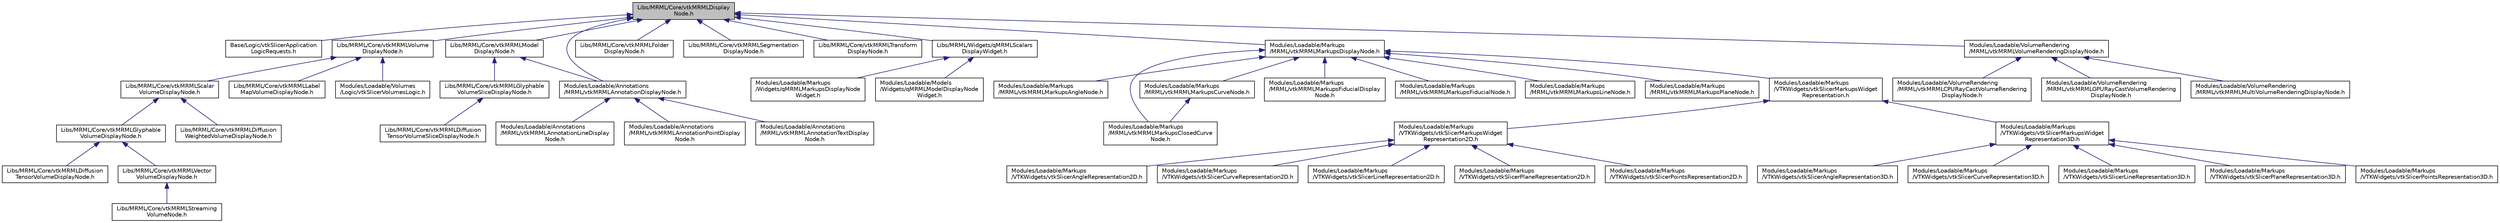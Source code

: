 digraph "Libs/MRML/Core/vtkMRMLDisplayNode.h"
{
  bgcolor="transparent";
  edge [fontname="Helvetica",fontsize="10",labelfontname="Helvetica",labelfontsize="10"];
  node [fontname="Helvetica",fontsize="10",shape=record];
  Node18 [label="Libs/MRML/Core/vtkMRMLDisplay\lNode.h",height=0.2,width=0.4,color="black", fillcolor="grey75", style="filled", fontcolor="black"];
  Node18 -> Node19 [dir="back",color="midnightblue",fontsize="10",style="solid",fontname="Helvetica"];
  Node19 [label="Base/Logic/vtkSlicerApplication\lLogicRequests.h",height=0.2,width=0.4,color="black",URL="$vtkSlicerApplicationLogicRequests_8h.html"];
  Node18 -> Node20 [dir="back",color="midnightblue",fontsize="10",style="solid",fontname="Helvetica"];
  Node20 [label="Libs/MRML/Core/vtkMRMLVolume\lDisplayNode.h",height=0.2,width=0.4,color="black",URL="$vtkMRMLVolumeDisplayNode_8h.html"];
  Node20 -> Node21 [dir="back",color="midnightblue",fontsize="10",style="solid",fontname="Helvetica"];
  Node21 [label="Libs/MRML/Core/vtkMRMLScalar\lVolumeDisplayNode.h",height=0.2,width=0.4,color="black",URL="$vtkMRMLScalarVolumeDisplayNode_8h.html"];
  Node21 -> Node22 [dir="back",color="midnightblue",fontsize="10",style="solid",fontname="Helvetica"];
  Node22 [label="Libs/MRML/Core/vtkMRMLGlyphable\lVolumeDisplayNode.h",height=0.2,width=0.4,color="black",URL="$vtkMRMLGlyphableVolumeDisplayNode_8h.html"];
  Node22 -> Node23 [dir="back",color="midnightblue",fontsize="10",style="solid",fontname="Helvetica"];
  Node23 [label="Libs/MRML/Core/vtkMRMLDiffusion\lTensorVolumeDisplayNode.h",height=0.2,width=0.4,color="black",URL="$vtkMRMLDiffusionTensorVolumeDisplayNode_8h.html"];
  Node22 -> Node24 [dir="back",color="midnightblue",fontsize="10",style="solid",fontname="Helvetica"];
  Node24 [label="Libs/MRML/Core/vtkMRMLVector\lVolumeDisplayNode.h",height=0.2,width=0.4,color="black",URL="$vtkMRMLVectorVolumeDisplayNode_8h.html"];
  Node24 -> Node25 [dir="back",color="midnightblue",fontsize="10",style="solid",fontname="Helvetica"];
  Node25 [label="Libs/MRML/Core/vtkMRMLStreaming\lVolumeNode.h",height=0.2,width=0.4,color="black",URL="$vtkMRMLStreamingVolumeNode_8h.html"];
  Node21 -> Node26 [dir="back",color="midnightblue",fontsize="10",style="solid",fontname="Helvetica"];
  Node26 [label="Libs/MRML/Core/vtkMRMLDiffusion\lWeightedVolumeDisplayNode.h",height=0.2,width=0.4,color="black",URL="$vtkMRMLDiffusionWeightedVolumeDisplayNode_8h.html"];
  Node20 -> Node27 [dir="back",color="midnightblue",fontsize="10",style="solid",fontname="Helvetica"];
  Node27 [label="Libs/MRML/Core/vtkMRMLLabel\lMapVolumeDisplayNode.h",height=0.2,width=0.4,color="black",URL="$vtkMRMLLabelMapVolumeDisplayNode_8h.html"];
  Node20 -> Node28 [dir="back",color="midnightblue",fontsize="10",style="solid",fontname="Helvetica"];
  Node28 [label="Modules/Loadable/Volumes\l/Logic/vtkSlicerVolumesLogic.h",height=0.2,width=0.4,color="black",URL="$vtkSlicerVolumesLogic_8h.html"];
  Node18 -> Node29 [dir="back",color="midnightblue",fontsize="10",style="solid",fontname="Helvetica"];
  Node29 [label="Libs/MRML/Core/vtkMRMLModel\lDisplayNode.h",height=0.2,width=0.4,color="black",URL="$vtkMRMLModelDisplayNode_8h.html"];
  Node29 -> Node30 [dir="back",color="midnightblue",fontsize="10",style="solid",fontname="Helvetica"];
  Node30 [label="Libs/MRML/Core/vtkMRMLGlyphable\lVolumeSliceDisplayNode.h",height=0.2,width=0.4,color="black",URL="$vtkMRMLGlyphableVolumeSliceDisplayNode_8h.html"];
  Node30 -> Node31 [dir="back",color="midnightblue",fontsize="10",style="solid",fontname="Helvetica"];
  Node31 [label="Libs/MRML/Core/vtkMRMLDiffusion\lTensorVolumeSliceDisplayNode.h",height=0.2,width=0.4,color="black",URL="$vtkMRMLDiffusionTensorVolumeSliceDisplayNode_8h.html"];
  Node29 -> Node32 [dir="back",color="midnightblue",fontsize="10",style="solid",fontname="Helvetica"];
  Node32 [label="Modules/Loadable/Annotations\l/MRML/vtkMRMLAnnotationDisplayNode.h",height=0.2,width=0.4,color="black",URL="$vtkMRMLAnnotationDisplayNode_8h.html"];
  Node32 -> Node33 [dir="back",color="midnightblue",fontsize="10",style="solid",fontname="Helvetica"];
  Node33 [label="Modules/Loadable/Annotations\l/MRML/vtkMRMLAnnotationLineDisplay\lNode.h",height=0.2,width=0.4,color="black",URL="$vtkMRMLAnnotationLineDisplayNode_8h.html"];
  Node32 -> Node34 [dir="back",color="midnightblue",fontsize="10",style="solid",fontname="Helvetica"];
  Node34 [label="Modules/Loadable/Annotations\l/MRML/vtkMRMLAnnotationPointDisplay\lNode.h",height=0.2,width=0.4,color="black",URL="$vtkMRMLAnnotationPointDisplayNode_8h.html"];
  Node32 -> Node35 [dir="back",color="midnightblue",fontsize="10",style="solid",fontname="Helvetica"];
  Node35 [label="Modules/Loadable/Annotations\l/MRML/vtkMRMLAnnotationTextDisplay\lNode.h",height=0.2,width=0.4,color="black",URL="$vtkMRMLAnnotationTextDisplayNode_8h.html"];
  Node18 -> Node36 [dir="back",color="midnightblue",fontsize="10",style="solid",fontname="Helvetica"];
  Node36 [label="Libs/MRML/Core/vtkMRMLFolder\lDisplayNode.h",height=0.2,width=0.4,color="black",URL="$vtkMRMLFolderDisplayNode_8h.html"];
  Node18 -> Node37 [dir="back",color="midnightblue",fontsize="10",style="solid",fontname="Helvetica"];
  Node37 [label="Libs/MRML/Core/vtkMRMLSegmentation\lDisplayNode.h",height=0.2,width=0.4,color="black",URL="$vtkMRMLSegmentationDisplayNode_8h.html"];
  Node18 -> Node38 [dir="back",color="midnightblue",fontsize="10",style="solid",fontname="Helvetica"];
  Node38 [label="Libs/MRML/Core/vtkMRMLTransform\lDisplayNode.h",height=0.2,width=0.4,color="black",URL="$vtkMRMLTransformDisplayNode_8h.html"];
  Node18 -> Node39 [dir="back",color="midnightblue",fontsize="10",style="solid",fontname="Helvetica"];
  Node39 [label="Libs/MRML/Widgets/qMRMLScalars\lDisplayWidget.h",height=0.2,width=0.4,color="black",URL="$qMRMLScalarsDisplayWidget_8h.html"];
  Node39 -> Node40 [dir="back",color="midnightblue",fontsize="10",style="solid",fontname="Helvetica"];
  Node40 [label="Modules/Loadable/Markups\l/Widgets/qMRMLMarkupsDisplayNode\lWidget.h",height=0.2,width=0.4,color="black",URL="$qMRMLMarkupsDisplayNodeWidget_8h.html"];
  Node39 -> Node41 [dir="back",color="midnightblue",fontsize="10",style="solid",fontname="Helvetica"];
  Node41 [label="Modules/Loadable/Models\l/Widgets/qMRMLModelDisplayNode\lWidget.h",height=0.2,width=0.4,color="black",URL="$qMRMLModelDisplayNodeWidget_8h.html"];
  Node18 -> Node32 [dir="back",color="midnightblue",fontsize="10",style="solid",fontname="Helvetica"];
  Node18 -> Node42 [dir="back",color="midnightblue",fontsize="10",style="solid",fontname="Helvetica"];
  Node42 [label="Modules/Loadable/Markups\l/MRML/vtkMRMLMarkupsDisplayNode.h",height=0.2,width=0.4,color="black",URL="$vtkMRMLMarkupsDisplayNode_8h.html"];
  Node42 -> Node43 [dir="back",color="midnightblue",fontsize="10",style="solid",fontname="Helvetica"];
  Node43 [label="Modules/Loadable/Markups\l/MRML/vtkMRMLMarkupsAngleNode.h",height=0.2,width=0.4,color="black",URL="$vtkMRMLMarkupsAngleNode_8h.html"];
  Node42 -> Node44 [dir="back",color="midnightblue",fontsize="10",style="solid",fontname="Helvetica"];
  Node44 [label="Modules/Loadable/Markups\l/MRML/vtkMRMLMarkupsClosedCurve\lNode.h",height=0.2,width=0.4,color="black",URL="$vtkMRMLMarkupsClosedCurveNode_8h.html"];
  Node42 -> Node45 [dir="back",color="midnightblue",fontsize="10",style="solid",fontname="Helvetica"];
  Node45 [label="Modules/Loadable/Markups\l/MRML/vtkMRMLMarkupsCurveNode.h",height=0.2,width=0.4,color="black",URL="$vtkMRMLMarkupsCurveNode_8h.html"];
  Node45 -> Node44 [dir="back",color="midnightblue",fontsize="10",style="solid",fontname="Helvetica"];
  Node42 -> Node46 [dir="back",color="midnightblue",fontsize="10",style="solid",fontname="Helvetica"];
  Node46 [label="Modules/Loadable/Markups\l/MRML/vtkMRMLMarkupsFiducialDisplay\lNode.h",height=0.2,width=0.4,color="black",URL="$vtkMRMLMarkupsFiducialDisplayNode_8h.html"];
  Node42 -> Node47 [dir="back",color="midnightblue",fontsize="10",style="solid",fontname="Helvetica"];
  Node47 [label="Modules/Loadable/Markups\l/MRML/vtkMRMLMarkupsFiducialNode.h",height=0.2,width=0.4,color="black",URL="$vtkMRMLMarkupsFiducialNode_8h.html"];
  Node42 -> Node48 [dir="back",color="midnightblue",fontsize="10",style="solid",fontname="Helvetica"];
  Node48 [label="Modules/Loadable/Markups\l/MRML/vtkMRMLMarkupsLineNode.h",height=0.2,width=0.4,color="black",URL="$vtkMRMLMarkupsLineNode_8h.html"];
  Node42 -> Node49 [dir="back",color="midnightblue",fontsize="10",style="solid",fontname="Helvetica"];
  Node49 [label="Modules/Loadable/Markups\l/MRML/vtkMRMLMarkupsPlaneNode.h",height=0.2,width=0.4,color="black",URL="$vtkMRMLMarkupsPlaneNode_8h.html"];
  Node42 -> Node50 [dir="back",color="midnightblue",fontsize="10",style="solid",fontname="Helvetica"];
  Node50 [label="Modules/Loadable/Markups\l/VTKWidgets/vtkSlicerMarkupsWidget\lRepresentation.h",height=0.2,width=0.4,color="black",URL="$vtkSlicerMarkupsWidgetRepresentation_8h.html"];
  Node50 -> Node51 [dir="back",color="midnightblue",fontsize="10",style="solid",fontname="Helvetica"];
  Node51 [label="Modules/Loadable/Markups\l/VTKWidgets/vtkSlicerMarkupsWidget\lRepresentation2D.h",height=0.2,width=0.4,color="black",URL="$vtkSlicerMarkupsWidgetRepresentation2D_8h.html"];
  Node51 -> Node52 [dir="back",color="midnightblue",fontsize="10",style="solid",fontname="Helvetica"];
  Node52 [label="Modules/Loadable/Markups\l/VTKWidgets/vtkSlicerAngleRepresentation2D.h",height=0.2,width=0.4,color="black",URL="$vtkSlicerAngleRepresentation2D_8h.html"];
  Node51 -> Node53 [dir="back",color="midnightblue",fontsize="10",style="solid",fontname="Helvetica"];
  Node53 [label="Modules/Loadable/Markups\l/VTKWidgets/vtkSlicerCurveRepresentation2D.h",height=0.2,width=0.4,color="black",URL="$vtkSlicerCurveRepresentation2D_8h.html"];
  Node51 -> Node54 [dir="back",color="midnightblue",fontsize="10",style="solid",fontname="Helvetica"];
  Node54 [label="Modules/Loadable/Markups\l/VTKWidgets/vtkSlicerLineRepresentation2D.h",height=0.2,width=0.4,color="black",URL="$vtkSlicerLineRepresentation2D_8h.html"];
  Node51 -> Node55 [dir="back",color="midnightblue",fontsize="10",style="solid",fontname="Helvetica"];
  Node55 [label="Modules/Loadable/Markups\l/VTKWidgets/vtkSlicerPlaneRepresentation2D.h",height=0.2,width=0.4,color="black",URL="$vtkSlicerPlaneRepresentation2D_8h.html"];
  Node51 -> Node56 [dir="back",color="midnightblue",fontsize="10",style="solid",fontname="Helvetica"];
  Node56 [label="Modules/Loadable/Markups\l/VTKWidgets/vtkSlicerPointsRepresentation2D.h",height=0.2,width=0.4,color="black",URL="$vtkSlicerPointsRepresentation2D_8h.html"];
  Node50 -> Node57 [dir="back",color="midnightblue",fontsize="10",style="solid",fontname="Helvetica"];
  Node57 [label="Modules/Loadable/Markups\l/VTKWidgets/vtkSlicerMarkupsWidget\lRepresentation3D.h",height=0.2,width=0.4,color="black",URL="$vtkSlicerMarkupsWidgetRepresentation3D_8h.html"];
  Node57 -> Node58 [dir="back",color="midnightblue",fontsize="10",style="solid",fontname="Helvetica"];
  Node58 [label="Modules/Loadable/Markups\l/VTKWidgets/vtkSlicerAngleRepresentation3D.h",height=0.2,width=0.4,color="black",URL="$vtkSlicerAngleRepresentation3D_8h.html"];
  Node57 -> Node59 [dir="back",color="midnightblue",fontsize="10",style="solid",fontname="Helvetica"];
  Node59 [label="Modules/Loadable/Markups\l/VTKWidgets/vtkSlicerCurveRepresentation3D.h",height=0.2,width=0.4,color="black",URL="$vtkSlicerCurveRepresentation3D_8h.html"];
  Node57 -> Node60 [dir="back",color="midnightblue",fontsize="10",style="solid",fontname="Helvetica"];
  Node60 [label="Modules/Loadable/Markups\l/VTKWidgets/vtkSlicerLineRepresentation3D.h",height=0.2,width=0.4,color="black",URL="$vtkSlicerLineRepresentation3D_8h.html"];
  Node57 -> Node61 [dir="back",color="midnightblue",fontsize="10",style="solid",fontname="Helvetica"];
  Node61 [label="Modules/Loadable/Markups\l/VTKWidgets/vtkSlicerPlaneRepresentation3D.h",height=0.2,width=0.4,color="black",URL="$vtkSlicerPlaneRepresentation3D_8h.html"];
  Node57 -> Node62 [dir="back",color="midnightblue",fontsize="10",style="solid",fontname="Helvetica"];
  Node62 [label="Modules/Loadable/Markups\l/VTKWidgets/vtkSlicerPointsRepresentation3D.h",height=0.2,width=0.4,color="black",URL="$vtkSlicerPointsRepresentation3D_8h.html"];
  Node18 -> Node63 [dir="back",color="midnightblue",fontsize="10",style="solid",fontname="Helvetica"];
  Node63 [label="Modules/Loadable/VolumeRendering\l/MRML/vtkMRMLVolumeRenderingDisplayNode.h",height=0.2,width=0.4,color="black",URL="$vtkMRMLVolumeRenderingDisplayNode_8h.html"];
  Node63 -> Node64 [dir="back",color="midnightblue",fontsize="10",style="solid",fontname="Helvetica"];
  Node64 [label="Modules/Loadable/VolumeRendering\l/MRML/vtkMRMLCPURayCastVolumeRendering\lDisplayNode.h",height=0.2,width=0.4,color="black",URL="$vtkMRMLCPURayCastVolumeRenderingDisplayNode_8h.html"];
  Node63 -> Node65 [dir="back",color="midnightblue",fontsize="10",style="solid",fontname="Helvetica"];
  Node65 [label="Modules/Loadable/VolumeRendering\l/MRML/vtkMRMLGPURayCastVolumeRendering\lDisplayNode.h",height=0.2,width=0.4,color="black",URL="$vtkMRMLGPURayCastVolumeRenderingDisplayNode_8h.html"];
  Node63 -> Node66 [dir="back",color="midnightblue",fontsize="10",style="solid",fontname="Helvetica"];
  Node66 [label="Modules/Loadable/VolumeRendering\l/MRML/vtkMRMLMultiVolumeRenderingDisplayNode.h",height=0.2,width=0.4,color="black",URL="$vtkMRMLMultiVolumeRenderingDisplayNode_8h.html"];
}
